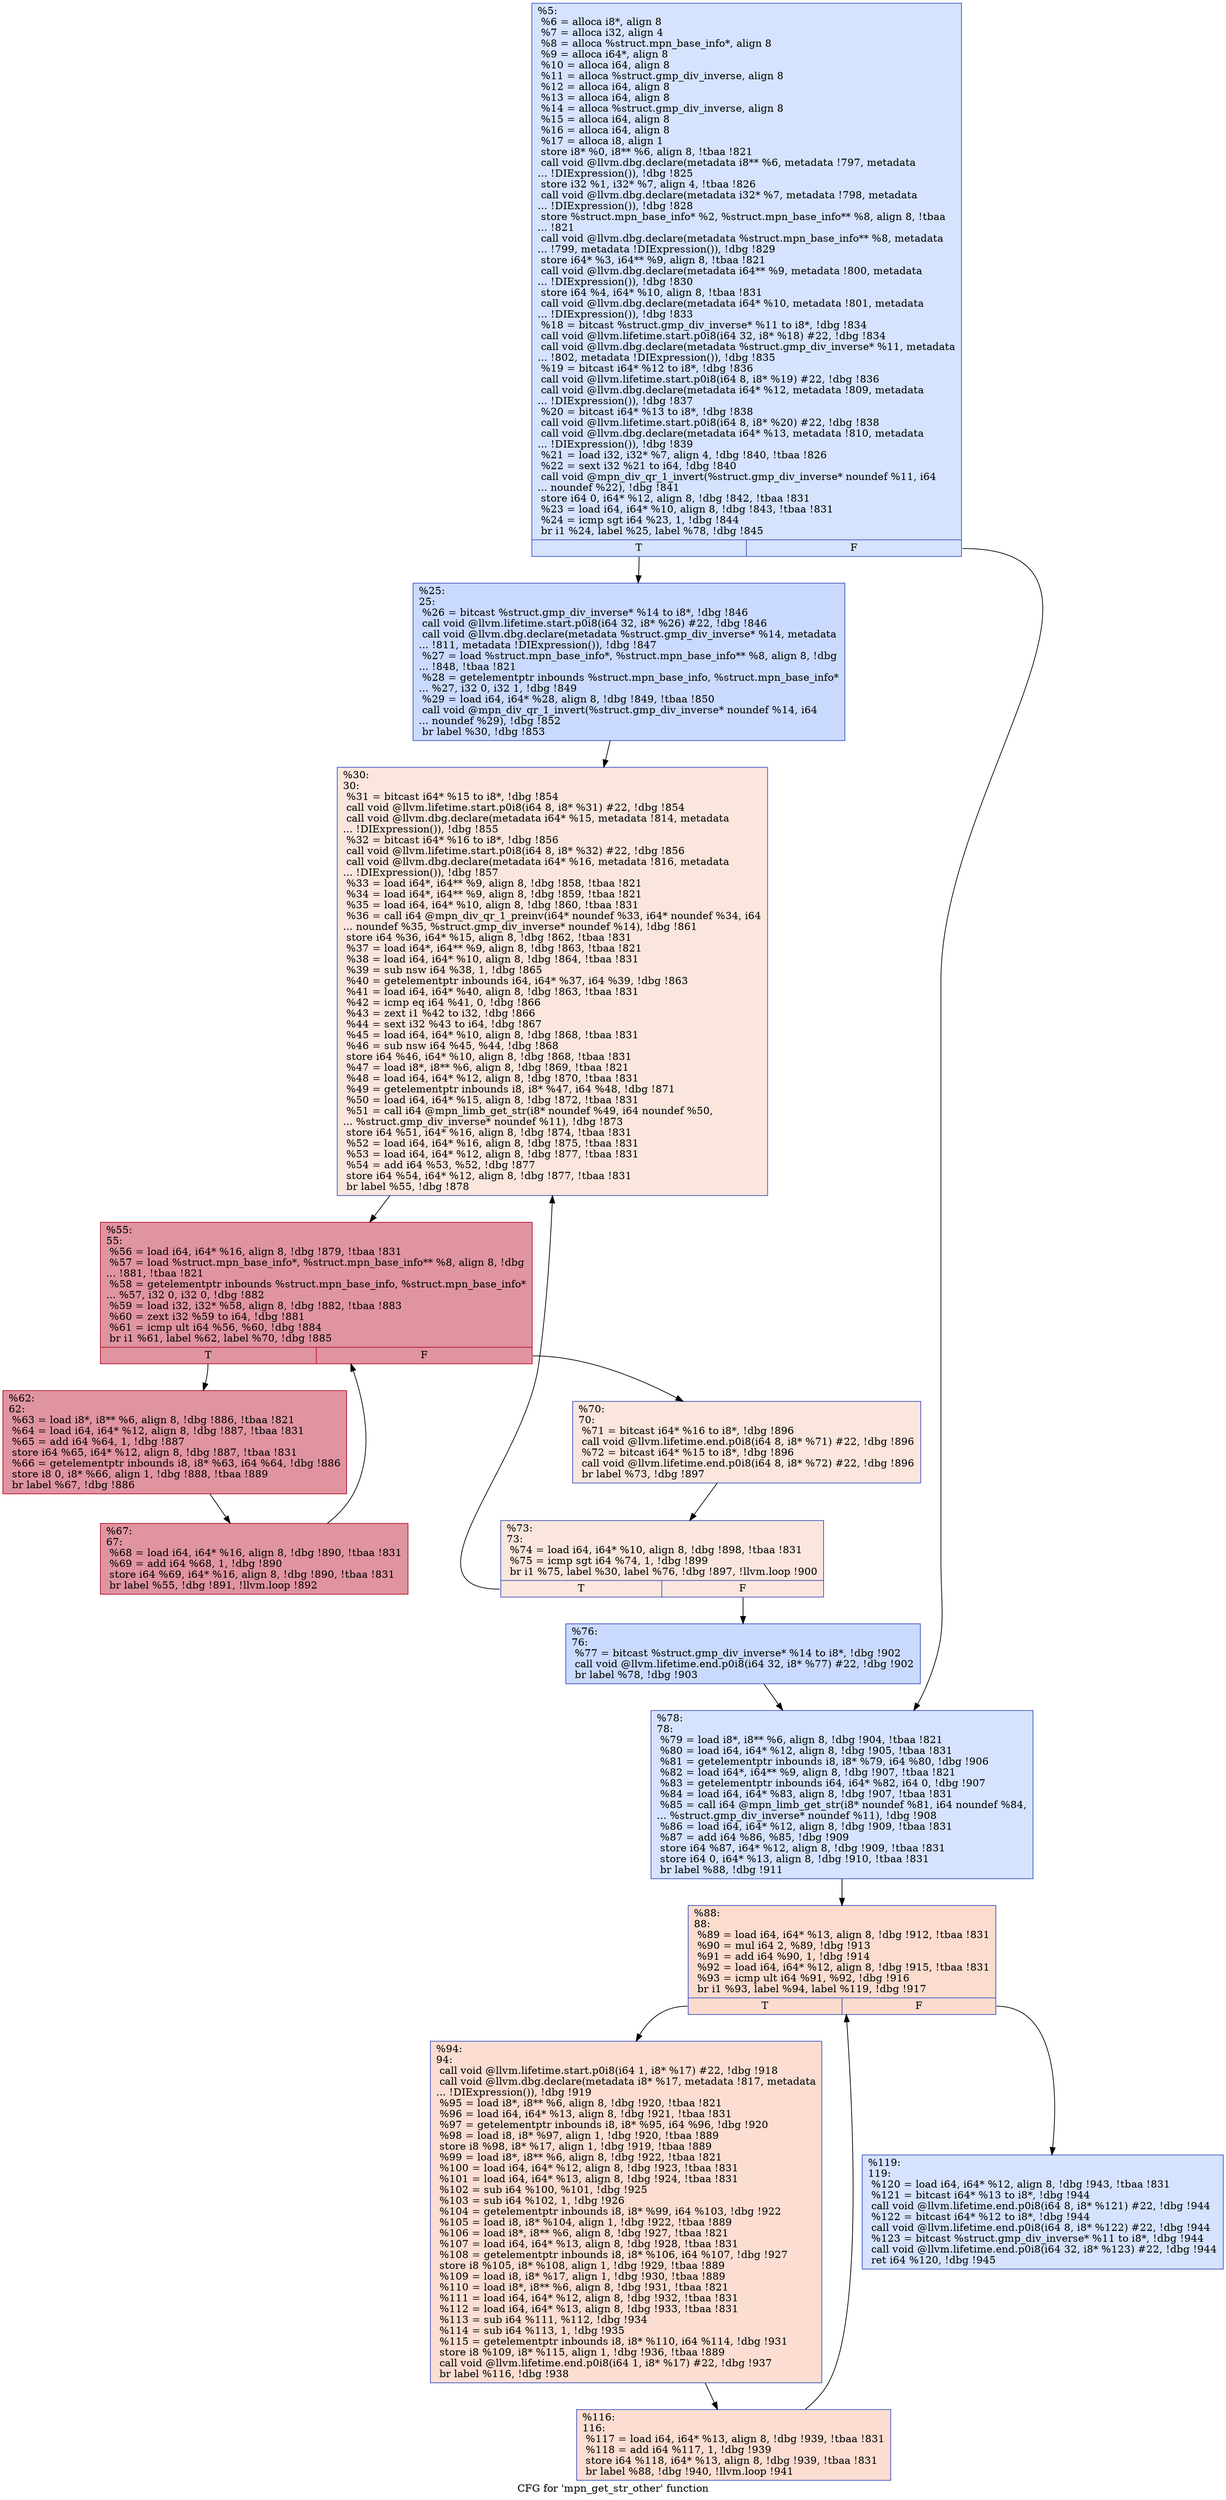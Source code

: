 digraph "CFG for 'mpn_get_str_other' function" {
	label="CFG for 'mpn_get_str_other' function";

	Node0x25753d0 [shape=record,color="#3d50c3ff", style=filled, fillcolor="#a1c0ff70",label="{%5:\l  %6 = alloca i8*, align 8\l  %7 = alloca i32, align 4\l  %8 = alloca %struct.mpn_base_info*, align 8\l  %9 = alloca i64*, align 8\l  %10 = alloca i64, align 8\l  %11 = alloca %struct.gmp_div_inverse, align 8\l  %12 = alloca i64, align 8\l  %13 = alloca i64, align 8\l  %14 = alloca %struct.gmp_div_inverse, align 8\l  %15 = alloca i64, align 8\l  %16 = alloca i64, align 8\l  %17 = alloca i8, align 1\l  store i8* %0, i8** %6, align 8, !tbaa !821\l  call void @llvm.dbg.declare(metadata i8** %6, metadata !797, metadata\l... !DIExpression()), !dbg !825\l  store i32 %1, i32* %7, align 4, !tbaa !826\l  call void @llvm.dbg.declare(metadata i32* %7, metadata !798, metadata\l... !DIExpression()), !dbg !828\l  store %struct.mpn_base_info* %2, %struct.mpn_base_info** %8, align 8, !tbaa\l... !821\l  call void @llvm.dbg.declare(metadata %struct.mpn_base_info** %8, metadata\l... !799, metadata !DIExpression()), !dbg !829\l  store i64* %3, i64** %9, align 8, !tbaa !821\l  call void @llvm.dbg.declare(metadata i64** %9, metadata !800, metadata\l... !DIExpression()), !dbg !830\l  store i64 %4, i64* %10, align 8, !tbaa !831\l  call void @llvm.dbg.declare(metadata i64* %10, metadata !801, metadata\l... !DIExpression()), !dbg !833\l  %18 = bitcast %struct.gmp_div_inverse* %11 to i8*, !dbg !834\l  call void @llvm.lifetime.start.p0i8(i64 32, i8* %18) #22, !dbg !834\l  call void @llvm.dbg.declare(metadata %struct.gmp_div_inverse* %11, metadata\l... !802, metadata !DIExpression()), !dbg !835\l  %19 = bitcast i64* %12 to i8*, !dbg !836\l  call void @llvm.lifetime.start.p0i8(i64 8, i8* %19) #22, !dbg !836\l  call void @llvm.dbg.declare(metadata i64* %12, metadata !809, metadata\l... !DIExpression()), !dbg !837\l  %20 = bitcast i64* %13 to i8*, !dbg !838\l  call void @llvm.lifetime.start.p0i8(i64 8, i8* %20) #22, !dbg !838\l  call void @llvm.dbg.declare(metadata i64* %13, metadata !810, metadata\l... !DIExpression()), !dbg !839\l  %21 = load i32, i32* %7, align 4, !dbg !840, !tbaa !826\l  %22 = sext i32 %21 to i64, !dbg !840\l  call void @mpn_div_qr_1_invert(%struct.gmp_div_inverse* noundef %11, i64\l... noundef %22), !dbg !841\l  store i64 0, i64* %12, align 8, !dbg !842, !tbaa !831\l  %23 = load i64, i64* %10, align 8, !dbg !843, !tbaa !831\l  %24 = icmp sgt i64 %23, 1, !dbg !844\l  br i1 %24, label %25, label %78, !dbg !845\l|{<s0>T|<s1>F}}"];
	Node0x25753d0:s0 -> Node0x25754a0;
	Node0x25753d0:s1 -> Node0x2575720;
	Node0x25754a0 [shape=record,color="#3d50c3ff", style=filled, fillcolor="#88abfd70",label="{%25:\l25:                                               \l  %26 = bitcast %struct.gmp_div_inverse* %14 to i8*, !dbg !846\l  call void @llvm.lifetime.start.p0i8(i64 32, i8* %26) #22, !dbg !846\l  call void @llvm.dbg.declare(metadata %struct.gmp_div_inverse* %14, metadata\l... !811, metadata !DIExpression()), !dbg !847\l  %27 = load %struct.mpn_base_info*, %struct.mpn_base_info** %8, align 8, !dbg\l... !848, !tbaa !821\l  %28 = getelementptr inbounds %struct.mpn_base_info, %struct.mpn_base_info*\l... %27, i32 0, i32 1, !dbg !849\l  %29 = load i64, i64* %28, align 8, !dbg !849, !tbaa !850\l  call void @mpn_div_qr_1_invert(%struct.gmp_div_inverse* noundef %14, i64\l... noundef %29), !dbg !852\l  br label %30, !dbg !853\l}"];
	Node0x25754a0 -> Node0x25754f0;
	Node0x25754f0 [shape=record,color="#3d50c3ff", style=filled, fillcolor="#f3c7b170",label="{%30:\l30:                                               \l  %31 = bitcast i64* %15 to i8*, !dbg !854\l  call void @llvm.lifetime.start.p0i8(i64 8, i8* %31) #22, !dbg !854\l  call void @llvm.dbg.declare(metadata i64* %15, metadata !814, metadata\l... !DIExpression()), !dbg !855\l  %32 = bitcast i64* %16 to i8*, !dbg !856\l  call void @llvm.lifetime.start.p0i8(i64 8, i8* %32) #22, !dbg !856\l  call void @llvm.dbg.declare(metadata i64* %16, metadata !816, metadata\l... !DIExpression()), !dbg !857\l  %33 = load i64*, i64** %9, align 8, !dbg !858, !tbaa !821\l  %34 = load i64*, i64** %9, align 8, !dbg !859, !tbaa !821\l  %35 = load i64, i64* %10, align 8, !dbg !860, !tbaa !831\l  %36 = call i64 @mpn_div_qr_1_preinv(i64* noundef %33, i64* noundef %34, i64\l... noundef %35, %struct.gmp_div_inverse* noundef %14), !dbg !861\l  store i64 %36, i64* %15, align 8, !dbg !862, !tbaa !831\l  %37 = load i64*, i64** %9, align 8, !dbg !863, !tbaa !821\l  %38 = load i64, i64* %10, align 8, !dbg !864, !tbaa !831\l  %39 = sub nsw i64 %38, 1, !dbg !865\l  %40 = getelementptr inbounds i64, i64* %37, i64 %39, !dbg !863\l  %41 = load i64, i64* %40, align 8, !dbg !863, !tbaa !831\l  %42 = icmp eq i64 %41, 0, !dbg !866\l  %43 = zext i1 %42 to i32, !dbg !866\l  %44 = sext i32 %43 to i64, !dbg !867\l  %45 = load i64, i64* %10, align 8, !dbg !868, !tbaa !831\l  %46 = sub nsw i64 %45, %44, !dbg !868\l  store i64 %46, i64* %10, align 8, !dbg !868, !tbaa !831\l  %47 = load i8*, i8** %6, align 8, !dbg !869, !tbaa !821\l  %48 = load i64, i64* %12, align 8, !dbg !870, !tbaa !831\l  %49 = getelementptr inbounds i8, i8* %47, i64 %48, !dbg !871\l  %50 = load i64, i64* %15, align 8, !dbg !872, !tbaa !831\l  %51 = call i64 @mpn_limb_get_str(i8* noundef %49, i64 noundef %50,\l... %struct.gmp_div_inverse* noundef %11), !dbg !873\l  store i64 %51, i64* %16, align 8, !dbg !874, !tbaa !831\l  %52 = load i64, i64* %16, align 8, !dbg !875, !tbaa !831\l  %53 = load i64, i64* %12, align 8, !dbg !877, !tbaa !831\l  %54 = add i64 %53, %52, !dbg !877\l  store i64 %54, i64* %12, align 8, !dbg !877, !tbaa !831\l  br label %55, !dbg !878\l}"];
	Node0x25754f0 -> Node0x2575540;
	Node0x2575540 [shape=record,color="#b70d28ff", style=filled, fillcolor="#b70d2870",label="{%55:\l55:                                               \l  %56 = load i64, i64* %16, align 8, !dbg !879, !tbaa !831\l  %57 = load %struct.mpn_base_info*, %struct.mpn_base_info** %8, align 8, !dbg\l... !881, !tbaa !821\l  %58 = getelementptr inbounds %struct.mpn_base_info, %struct.mpn_base_info*\l... %57, i32 0, i32 0, !dbg !882\l  %59 = load i32, i32* %58, align 8, !dbg !882, !tbaa !883\l  %60 = zext i32 %59 to i64, !dbg !881\l  %61 = icmp ult i64 %56, %60, !dbg !884\l  br i1 %61, label %62, label %70, !dbg !885\l|{<s0>T|<s1>F}}"];
	Node0x2575540:s0 -> Node0x2575590;
	Node0x2575540:s1 -> Node0x2575630;
	Node0x2575590 [shape=record,color="#b70d28ff", style=filled, fillcolor="#b70d2870",label="{%62:\l62:                                               \l  %63 = load i8*, i8** %6, align 8, !dbg !886, !tbaa !821\l  %64 = load i64, i64* %12, align 8, !dbg !887, !tbaa !831\l  %65 = add i64 %64, 1, !dbg !887\l  store i64 %65, i64* %12, align 8, !dbg !887, !tbaa !831\l  %66 = getelementptr inbounds i8, i8* %63, i64 %64, !dbg !886\l  store i8 0, i8* %66, align 1, !dbg !888, !tbaa !889\l  br label %67, !dbg !886\l}"];
	Node0x2575590 -> Node0x25755e0;
	Node0x25755e0 [shape=record,color="#b70d28ff", style=filled, fillcolor="#b70d2870",label="{%67:\l67:                                               \l  %68 = load i64, i64* %16, align 8, !dbg !890, !tbaa !831\l  %69 = add i64 %68, 1, !dbg !890\l  store i64 %69, i64* %16, align 8, !dbg !890, !tbaa !831\l  br label %55, !dbg !891, !llvm.loop !892\l}"];
	Node0x25755e0 -> Node0x2575540;
	Node0x2575630 [shape=record,color="#3d50c3ff", style=filled, fillcolor="#f3c7b170",label="{%70:\l70:                                               \l  %71 = bitcast i64* %16 to i8*, !dbg !896\l  call void @llvm.lifetime.end.p0i8(i64 8, i8* %71) #22, !dbg !896\l  %72 = bitcast i64* %15 to i8*, !dbg !896\l  call void @llvm.lifetime.end.p0i8(i64 8, i8* %72) #22, !dbg !896\l  br label %73, !dbg !897\l}"];
	Node0x2575630 -> Node0x2575680;
	Node0x2575680 [shape=record,color="#3d50c3ff", style=filled, fillcolor="#f3c7b170",label="{%73:\l73:                                               \l  %74 = load i64, i64* %10, align 8, !dbg !898, !tbaa !831\l  %75 = icmp sgt i64 %74, 1, !dbg !899\l  br i1 %75, label %30, label %76, !dbg !897, !llvm.loop !900\l|{<s0>T|<s1>F}}"];
	Node0x2575680:s0 -> Node0x25754f0;
	Node0x2575680:s1 -> Node0x25756d0;
	Node0x25756d0 [shape=record,color="#3d50c3ff", style=filled, fillcolor="#88abfd70",label="{%76:\l76:                                               \l  %77 = bitcast %struct.gmp_div_inverse* %14 to i8*, !dbg !902\l  call void @llvm.lifetime.end.p0i8(i64 32, i8* %77) #22, !dbg !902\l  br label %78, !dbg !903\l}"];
	Node0x25756d0 -> Node0x2575720;
	Node0x2575720 [shape=record,color="#3d50c3ff", style=filled, fillcolor="#a1c0ff70",label="{%78:\l78:                                               \l  %79 = load i8*, i8** %6, align 8, !dbg !904, !tbaa !821\l  %80 = load i64, i64* %12, align 8, !dbg !905, !tbaa !831\l  %81 = getelementptr inbounds i8, i8* %79, i64 %80, !dbg !906\l  %82 = load i64*, i64** %9, align 8, !dbg !907, !tbaa !821\l  %83 = getelementptr inbounds i64, i64* %82, i64 0, !dbg !907\l  %84 = load i64, i64* %83, align 8, !dbg !907, !tbaa !831\l  %85 = call i64 @mpn_limb_get_str(i8* noundef %81, i64 noundef %84,\l... %struct.gmp_div_inverse* noundef %11), !dbg !908\l  %86 = load i64, i64* %12, align 8, !dbg !909, !tbaa !831\l  %87 = add i64 %86, %85, !dbg !909\l  store i64 %87, i64* %12, align 8, !dbg !909, !tbaa !831\l  store i64 0, i64* %13, align 8, !dbg !910, !tbaa !831\l  br label %88, !dbg !911\l}"];
	Node0x2575720 -> Node0x2575770;
	Node0x2575770 [shape=record,color="#3d50c3ff", style=filled, fillcolor="#f7af9170",label="{%88:\l88:                                               \l  %89 = load i64, i64* %13, align 8, !dbg !912, !tbaa !831\l  %90 = mul i64 2, %89, !dbg !913\l  %91 = add i64 %90, 1, !dbg !914\l  %92 = load i64, i64* %12, align 8, !dbg !915, !tbaa !831\l  %93 = icmp ult i64 %91, %92, !dbg !916\l  br i1 %93, label %94, label %119, !dbg !917\l|{<s0>T|<s1>F}}"];
	Node0x2575770:s0 -> Node0x25757c0;
	Node0x2575770:s1 -> Node0x2575860;
	Node0x25757c0 [shape=record,color="#3d50c3ff", style=filled, fillcolor="#f7b39670",label="{%94:\l94:                                               \l  call void @llvm.lifetime.start.p0i8(i64 1, i8* %17) #22, !dbg !918\l  call void @llvm.dbg.declare(metadata i8* %17, metadata !817, metadata\l... !DIExpression()), !dbg !919\l  %95 = load i8*, i8** %6, align 8, !dbg !920, !tbaa !821\l  %96 = load i64, i64* %13, align 8, !dbg !921, !tbaa !831\l  %97 = getelementptr inbounds i8, i8* %95, i64 %96, !dbg !920\l  %98 = load i8, i8* %97, align 1, !dbg !920, !tbaa !889\l  store i8 %98, i8* %17, align 1, !dbg !919, !tbaa !889\l  %99 = load i8*, i8** %6, align 8, !dbg !922, !tbaa !821\l  %100 = load i64, i64* %12, align 8, !dbg !923, !tbaa !831\l  %101 = load i64, i64* %13, align 8, !dbg !924, !tbaa !831\l  %102 = sub i64 %100, %101, !dbg !925\l  %103 = sub i64 %102, 1, !dbg !926\l  %104 = getelementptr inbounds i8, i8* %99, i64 %103, !dbg !922\l  %105 = load i8, i8* %104, align 1, !dbg !922, !tbaa !889\l  %106 = load i8*, i8** %6, align 8, !dbg !927, !tbaa !821\l  %107 = load i64, i64* %13, align 8, !dbg !928, !tbaa !831\l  %108 = getelementptr inbounds i8, i8* %106, i64 %107, !dbg !927\l  store i8 %105, i8* %108, align 1, !dbg !929, !tbaa !889\l  %109 = load i8, i8* %17, align 1, !dbg !930, !tbaa !889\l  %110 = load i8*, i8** %6, align 8, !dbg !931, !tbaa !821\l  %111 = load i64, i64* %12, align 8, !dbg !932, !tbaa !831\l  %112 = load i64, i64* %13, align 8, !dbg !933, !tbaa !831\l  %113 = sub i64 %111, %112, !dbg !934\l  %114 = sub i64 %113, 1, !dbg !935\l  %115 = getelementptr inbounds i8, i8* %110, i64 %114, !dbg !931\l  store i8 %109, i8* %115, align 1, !dbg !936, !tbaa !889\l  call void @llvm.lifetime.end.p0i8(i64 1, i8* %17) #22, !dbg !937\l  br label %116, !dbg !938\l}"];
	Node0x25757c0 -> Node0x2575810;
	Node0x2575810 [shape=record,color="#3d50c3ff", style=filled, fillcolor="#f7b39670",label="{%116:\l116:                                              \l  %117 = load i64, i64* %13, align 8, !dbg !939, !tbaa !831\l  %118 = add i64 %117, 1, !dbg !939\l  store i64 %118, i64* %13, align 8, !dbg !939, !tbaa !831\l  br label %88, !dbg !940, !llvm.loop !941\l}"];
	Node0x2575810 -> Node0x2575770;
	Node0x2575860 [shape=record,color="#3d50c3ff", style=filled, fillcolor="#a1c0ff70",label="{%119:\l119:                                              \l  %120 = load i64, i64* %12, align 8, !dbg !943, !tbaa !831\l  %121 = bitcast i64* %13 to i8*, !dbg !944\l  call void @llvm.lifetime.end.p0i8(i64 8, i8* %121) #22, !dbg !944\l  %122 = bitcast i64* %12 to i8*, !dbg !944\l  call void @llvm.lifetime.end.p0i8(i64 8, i8* %122) #22, !dbg !944\l  %123 = bitcast %struct.gmp_div_inverse* %11 to i8*, !dbg !944\l  call void @llvm.lifetime.end.p0i8(i64 32, i8* %123) #22, !dbg !944\l  ret i64 %120, !dbg !945\l}"];
}

